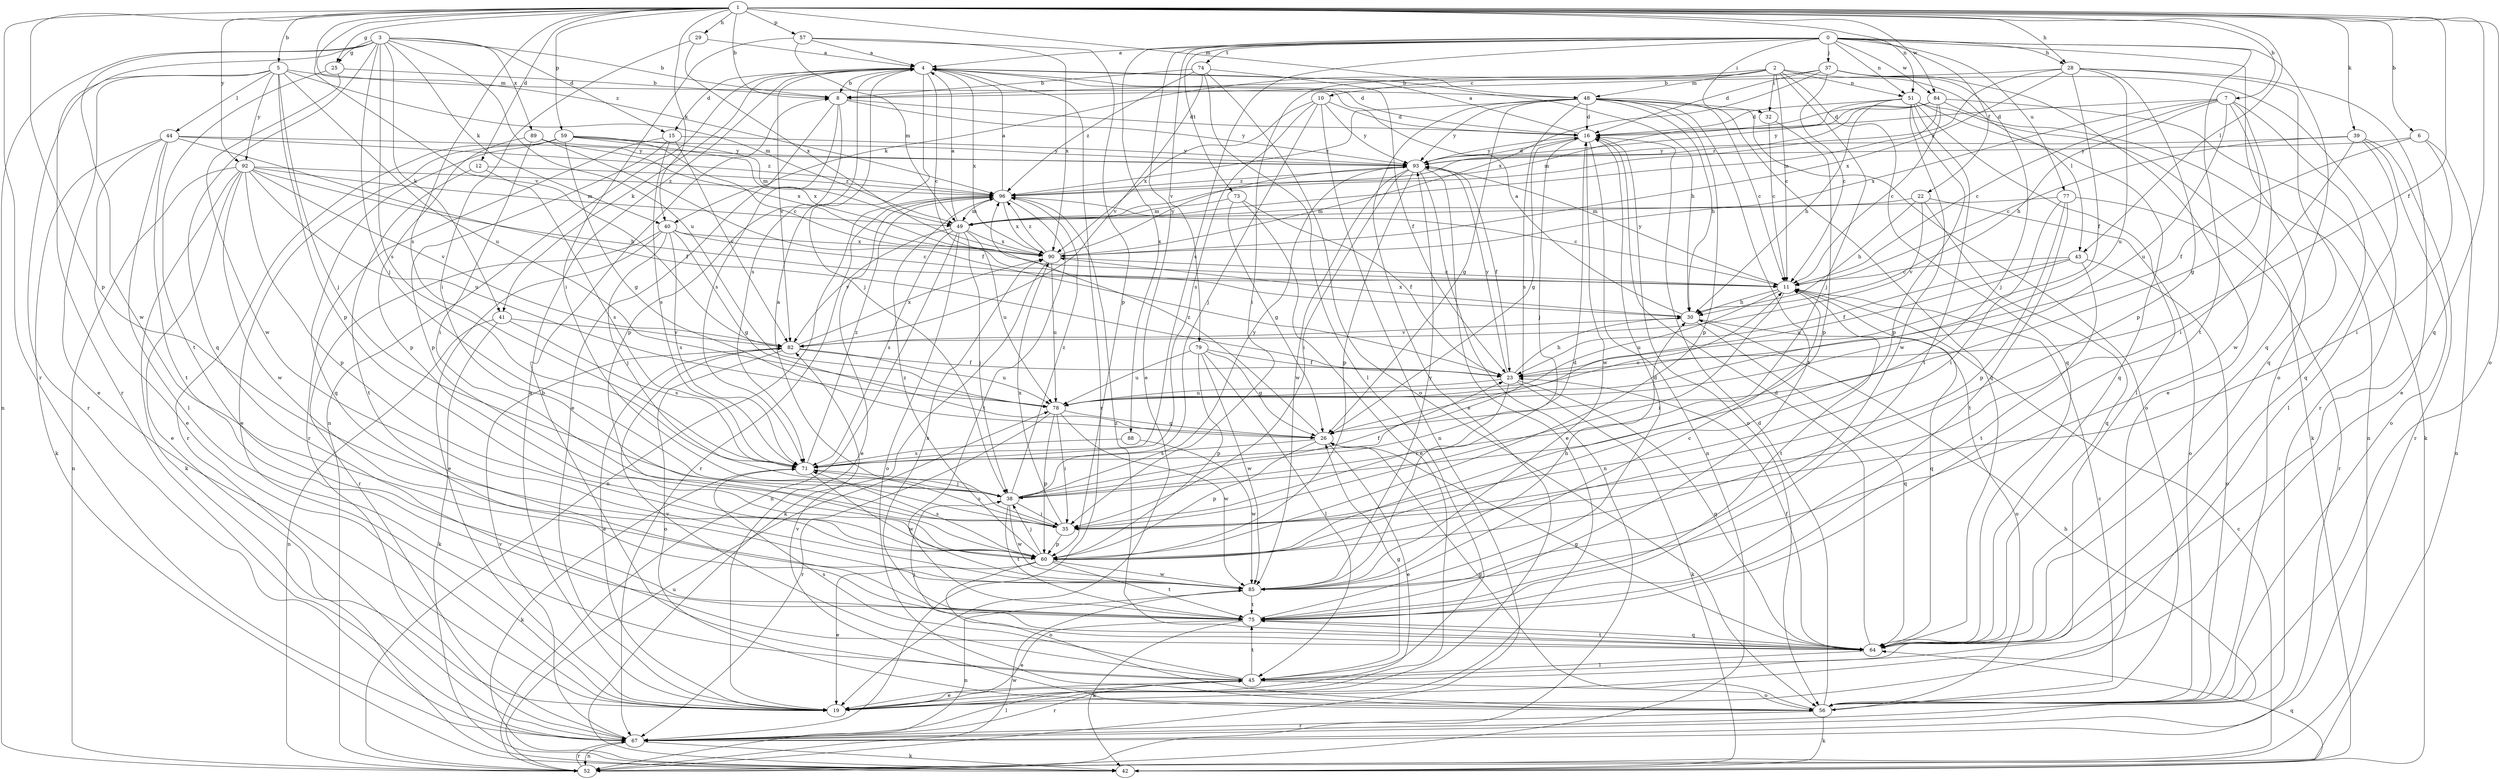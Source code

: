 strict digraph  {
0;
1;
2;
3;
4;
5;
6;
7;
8;
10;
11;
12;
15;
16;
19;
22;
23;
25;
26;
28;
29;
30;
32;
35;
37;
38;
39;
40;
41;
42;
43;
44;
45;
48;
49;
51;
52;
56;
57;
59;
60;
64;
67;
71;
73;
74;
75;
77;
78;
79;
82;
84;
85;
88;
89;
90;
92;
93;
96;
0 -> 4  [label=a];
0 -> 19  [label=e];
0 -> 22  [label=f];
0 -> 28  [label=h];
0 -> 32  [label=i];
0 -> 37  [label=j];
0 -> 51  [label=n];
0 -> 56  [label=o];
0 -> 64  [label=q];
0 -> 71  [label=s];
0 -> 73  [label=t];
0 -> 74  [label=t];
0 -> 75  [label=t];
0 -> 77  [label=u];
0 -> 79  [label=v];
0 -> 84  [label=w];
0 -> 88  [label=x];
1 -> 5  [label=b];
1 -> 6  [label=b];
1 -> 7  [label=b];
1 -> 8  [label=b];
1 -> 12  [label=d];
1 -> 23  [label=f];
1 -> 25  [label=g];
1 -> 28  [label=h];
1 -> 29  [label=h];
1 -> 39  [label=k];
1 -> 40  [label=k];
1 -> 43  [label=l];
1 -> 48  [label=m];
1 -> 51  [label=n];
1 -> 56  [label=o];
1 -> 57  [label=p];
1 -> 59  [label=p];
1 -> 60  [label=p];
1 -> 64  [label=q];
1 -> 67  [label=r];
1 -> 71  [label=s];
1 -> 82  [label=v];
1 -> 84  [label=w];
1 -> 92  [label=y];
1 -> 96  [label=z];
2 -> 10  [label=c];
2 -> 11  [label=c];
2 -> 32  [label=i];
2 -> 35  [label=i];
2 -> 38  [label=j];
2 -> 40  [label=k];
2 -> 43  [label=l];
2 -> 48  [label=m];
2 -> 51  [label=n];
2 -> 64  [label=q];
3 -> 8  [label=b];
3 -> 15  [label=d];
3 -> 25  [label=g];
3 -> 38  [label=j];
3 -> 40  [label=k];
3 -> 41  [label=k];
3 -> 52  [label=n];
3 -> 64  [label=q];
3 -> 67  [label=r];
3 -> 71  [label=s];
3 -> 78  [label=u];
3 -> 85  [label=w];
3 -> 89  [label=x];
4 -> 8  [label=b];
4 -> 11  [label=c];
4 -> 15  [label=d];
4 -> 16  [label=d];
4 -> 30  [label=h];
4 -> 38  [label=j];
4 -> 41  [label=k];
4 -> 52  [label=n];
4 -> 67  [label=r];
4 -> 71  [label=s];
4 -> 82  [label=v];
4 -> 90  [label=x];
5 -> 19  [label=e];
5 -> 38  [label=j];
5 -> 44  [label=l];
5 -> 48  [label=m];
5 -> 49  [label=m];
5 -> 60  [label=p];
5 -> 67  [label=r];
5 -> 78  [label=u];
5 -> 92  [label=y];
6 -> 23  [label=f];
6 -> 35  [label=i];
6 -> 52  [label=n];
6 -> 93  [label=y];
7 -> 11  [label=c];
7 -> 16  [label=d];
7 -> 26  [label=g];
7 -> 30  [label=h];
7 -> 64  [label=q];
7 -> 78  [label=u];
7 -> 85  [label=w];
7 -> 90  [label=x];
8 -> 16  [label=d];
8 -> 19  [label=e];
8 -> 60  [label=p];
8 -> 71  [label=s];
8 -> 93  [label=y];
10 -> 16  [label=d];
10 -> 38  [label=j];
10 -> 52  [label=n];
10 -> 71  [label=s];
10 -> 90  [label=x];
10 -> 93  [label=y];
11 -> 30  [label=h];
11 -> 35  [label=i];
11 -> 64  [label=q];
11 -> 75  [label=t];
11 -> 78  [label=u];
11 -> 93  [label=y];
12 -> 71  [label=s];
12 -> 75  [label=t];
12 -> 96  [label=z];
15 -> 60  [label=p];
15 -> 67  [label=r];
15 -> 71  [label=s];
15 -> 82  [label=v];
15 -> 93  [label=y];
16 -> 4  [label=a];
16 -> 26  [label=g];
16 -> 38  [label=j];
16 -> 52  [label=n];
16 -> 56  [label=o];
16 -> 85  [label=w];
16 -> 93  [label=y];
19 -> 4  [label=a];
22 -> 30  [label=h];
22 -> 49  [label=m];
22 -> 56  [label=o];
22 -> 64  [label=q];
22 -> 82  [label=v];
23 -> 30  [label=h];
23 -> 35  [label=i];
23 -> 42  [label=k];
23 -> 64  [label=q];
23 -> 78  [label=u];
23 -> 93  [label=y];
25 -> 8  [label=b];
25 -> 75  [label=t];
25 -> 85  [label=w];
26 -> 11  [label=c];
26 -> 19  [label=e];
26 -> 60  [label=p];
26 -> 71  [label=s];
26 -> 96  [label=z];
28 -> 8  [label=b];
28 -> 19  [label=e];
28 -> 23  [label=f];
28 -> 60  [label=p];
28 -> 64  [label=q];
28 -> 78  [label=u];
28 -> 90  [label=x];
28 -> 96  [label=z];
29 -> 4  [label=a];
29 -> 35  [label=i];
29 -> 90  [label=x];
30 -> 4  [label=a];
30 -> 56  [label=o];
30 -> 64  [label=q];
30 -> 82  [label=v];
30 -> 90  [label=x];
32 -> 11  [label=c];
32 -> 60  [label=p];
35 -> 4  [label=a];
35 -> 60  [label=p];
35 -> 71  [label=s];
35 -> 90  [label=x];
37 -> 8  [label=b];
37 -> 11  [label=c];
37 -> 16  [label=d];
37 -> 19  [label=e];
37 -> 38  [label=j];
37 -> 67  [label=r];
37 -> 90  [label=x];
38 -> 23  [label=f];
38 -> 35  [label=i];
38 -> 75  [label=t];
38 -> 85  [label=w];
38 -> 93  [label=y];
38 -> 96  [label=z];
39 -> 11  [label=c];
39 -> 35  [label=i];
39 -> 45  [label=l];
39 -> 56  [label=o];
39 -> 67  [label=r];
39 -> 93  [label=y];
40 -> 11  [label=c];
40 -> 19  [label=e];
40 -> 26  [label=g];
40 -> 38  [label=j];
40 -> 67  [label=r];
40 -> 71  [label=s];
40 -> 90  [label=x];
41 -> 42  [label=k];
41 -> 52  [label=n];
41 -> 71  [label=s];
41 -> 82  [label=v];
42 -> 64  [label=q];
43 -> 11  [label=c];
43 -> 23  [label=f];
43 -> 56  [label=o];
43 -> 75  [label=t];
43 -> 78  [label=u];
44 -> 19  [label=e];
44 -> 23  [label=f];
44 -> 42  [label=k];
44 -> 45  [label=l];
44 -> 75  [label=t];
44 -> 93  [label=y];
44 -> 96  [label=z];
45 -> 8  [label=b];
45 -> 19  [label=e];
45 -> 26  [label=g];
45 -> 56  [label=o];
45 -> 67  [label=r];
45 -> 71  [label=s];
45 -> 75  [label=t];
45 -> 82  [label=v];
48 -> 11  [label=c];
48 -> 16  [label=d];
48 -> 19  [label=e];
48 -> 26  [label=g];
48 -> 30  [label=h];
48 -> 56  [label=o];
48 -> 60  [label=p];
48 -> 64  [label=q];
48 -> 71  [label=s];
48 -> 75  [label=t];
48 -> 93  [label=y];
48 -> 96  [label=z];
49 -> 4  [label=a];
49 -> 38  [label=j];
49 -> 52  [label=n];
49 -> 56  [label=o];
49 -> 71  [label=s];
49 -> 78  [label=u];
49 -> 82  [label=v];
49 -> 90  [label=x];
51 -> 16  [label=d];
51 -> 30  [label=h];
51 -> 42  [label=k];
51 -> 45  [label=l];
51 -> 49  [label=m];
51 -> 60  [label=p];
51 -> 64  [label=q];
51 -> 75  [label=t];
51 -> 85  [label=w];
52 -> 11  [label=c];
52 -> 67  [label=r];
52 -> 78  [label=u];
52 -> 85  [label=w];
56 -> 11  [label=c];
56 -> 16  [label=d];
56 -> 26  [label=g];
56 -> 42  [label=k];
56 -> 67  [label=r];
56 -> 82  [label=v];
57 -> 4  [label=a];
57 -> 35  [label=i];
57 -> 49  [label=m];
57 -> 60  [label=p];
57 -> 90  [label=x];
59 -> 11  [label=c];
59 -> 19  [label=e];
59 -> 26  [label=g];
59 -> 49  [label=m];
59 -> 64  [label=q];
59 -> 67  [label=r];
59 -> 90  [label=x];
59 -> 93  [label=y];
60 -> 19  [label=e];
60 -> 38  [label=j];
60 -> 56  [label=o];
60 -> 71  [label=s];
60 -> 75  [label=t];
60 -> 85  [label=w];
60 -> 96  [label=z];
64 -> 16  [label=d];
64 -> 23  [label=f];
64 -> 26  [label=g];
64 -> 38  [label=j];
64 -> 45  [label=l];
64 -> 75  [label=t];
64 -> 96  [label=z];
67 -> 30  [label=h];
67 -> 42  [label=k];
67 -> 45  [label=l];
67 -> 52  [label=n];
67 -> 82  [label=v];
71 -> 38  [label=j];
71 -> 42  [label=k];
71 -> 85  [label=w];
71 -> 96  [label=z];
73 -> 19  [label=e];
73 -> 23  [label=f];
73 -> 26  [label=g];
73 -> 49  [label=m];
74 -> 8  [label=b];
74 -> 23  [label=f];
74 -> 45  [label=l];
74 -> 56  [label=o];
74 -> 82  [label=v];
74 -> 96  [label=z];
75 -> 16  [label=d];
75 -> 19  [label=e];
75 -> 42  [label=k];
75 -> 64  [label=q];
75 -> 90  [label=x];
77 -> 35  [label=i];
77 -> 49  [label=m];
77 -> 60  [label=p];
77 -> 67  [label=r];
77 -> 75  [label=t];
78 -> 26  [label=g];
78 -> 35  [label=i];
78 -> 60  [label=p];
78 -> 67  [label=r];
78 -> 85  [label=w];
79 -> 23  [label=f];
79 -> 26  [label=g];
79 -> 45  [label=l];
79 -> 60  [label=p];
79 -> 78  [label=u];
79 -> 85  [label=w];
82 -> 19  [label=e];
82 -> 23  [label=f];
82 -> 56  [label=o];
82 -> 78  [label=u];
82 -> 90  [label=x];
84 -> 11  [label=c];
84 -> 16  [label=d];
84 -> 42  [label=k];
84 -> 49  [label=m];
84 -> 52  [label=n];
84 -> 93  [label=y];
84 -> 96  [label=z];
85 -> 11  [label=c];
85 -> 16  [label=d];
85 -> 30  [label=h];
85 -> 52  [label=n];
85 -> 75  [label=t];
85 -> 93  [label=y];
88 -> 71  [label=s];
88 -> 85  [label=w];
89 -> 23  [label=f];
89 -> 35  [label=i];
89 -> 60  [label=p];
89 -> 90  [label=x];
89 -> 93  [label=y];
90 -> 11  [label=c];
90 -> 42  [label=k];
90 -> 78  [label=u];
90 -> 93  [label=y];
90 -> 96  [label=z];
92 -> 19  [label=e];
92 -> 30  [label=h];
92 -> 42  [label=k];
92 -> 49  [label=m];
92 -> 52  [label=n];
92 -> 60  [label=p];
92 -> 78  [label=u];
92 -> 82  [label=v];
92 -> 85  [label=w];
92 -> 96  [label=z];
93 -> 16  [label=d];
93 -> 19  [label=e];
93 -> 23  [label=f];
93 -> 35  [label=i];
93 -> 52  [label=n];
93 -> 60  [label=p];
93 -> 85  [label=w];
93 -> 96  [label=z];
96 -> 4  [label=a];
96 -> 11  [label=c];
96 -> 19  [label=e];
96 -> 49  [label=m];
96 -> 52  [label=n];
96 -> 67  [label=r];
96 -> 75  [label=t];
96 -> 90  [label=x];
}
